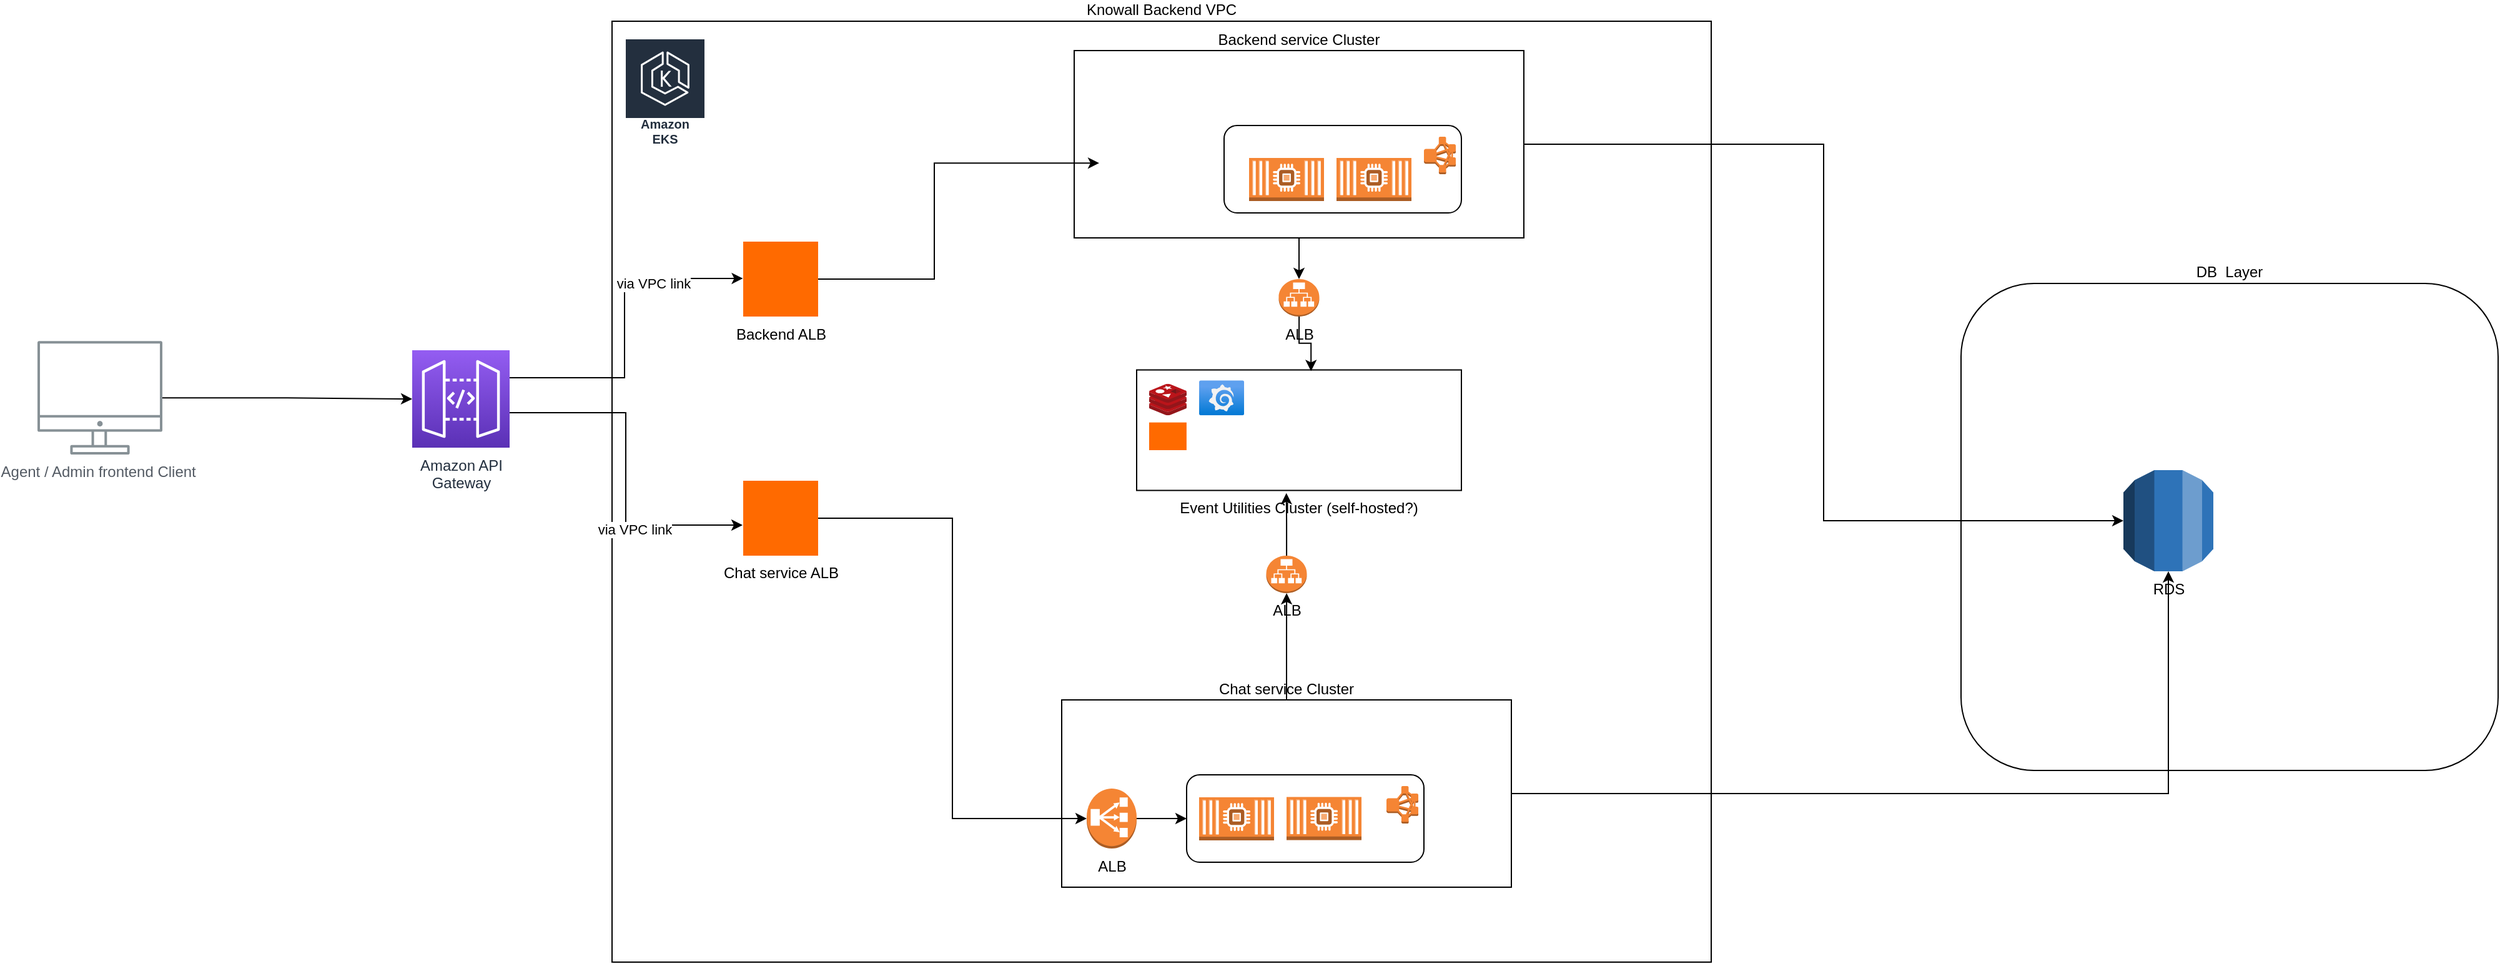 <mxfile version="26.0.16">
  <diagram id="Ht1M8jgEwFfnCIfOTk4-" name="Page-1">
    <mxGraphModel dx="2049" dy="1103" grid="1" gridSize="10" guides="1" tooltips="1" connect="1" arrows="1" fold="1" page="1" pageScale="1" pageWidth="1169" pageHeight="827" math="0" shadow="0">
      <root>
        <mxCell id="0" />
        <mxCell id="1" parent="0" />
        <mxCell id="Pvzh6Ev7fPEDGUTbmpKL-140" value="DB&amp;nbsp; Layer" style="rounded=1;whiteSpace=wrap;html=1;labelPosition=center;verticalLabelPosition=top;align=center;verticalAlign=bottom;" vertex="1" parent="1">
          <mxGeometry x="1800" y="280" width="430" height="390" as="geometry" />
        </mxCell>
        <mxCell id="Pvzh6Ev7fPEDGUTbmpKL-100" style="edgeStyle=orthogonalEdgeStyle;rounded=0;orthogonalLoop=1;jettySize=auto;html=1;" edge="1" parent="1" source="UEzPUAAOIrF-is8g5C7q-109" target="UEzPUAAOIrF-is8g5C7q-114">
          <mxGeometry relative="1" as="geometry" />
        </mxCell>
        <mxCell id="UEzPUAAOIrF-is8g5C7q-109" value="Agent / Admin frontend Client&amp;nbsp;" style="outlineConnect=0;gradientColor=none;fontColor=#545B64;strokeColor=none;fillColor=#879196;dashed=0;verticalLabelPosition=bottom;verticalAlign=top;align=center;html=1;fontSize=12;fontStyle=0;aspect=fixed;shape=mxgraph.aws4.illustration_desktop;pointerEvents=1;labelBackgroundColor=#ffffff;" parent="1" vertex="1">
          <mxGeometry x="260" y="326.1" width="100" height="91" as="geometry" />
        </mxCell>
        <mxCell id="UEzPUAAOIrF-is8g5C7q-114" value="Amazon API&lt;br&gt;Gateway&lt;br&gt;" style="outlineConnect=0;fontColor=#232F3E;gradientColor=#945DF2;gradientDirection=north;fillColor=#5A30B5;strokeColor=#ffffff;dashed=0;verticalLabelPosition=bottom;verticalAlign=top;align=center;html=1;fontSize=12;fontStyle=0;aspect=fixed;shape=mxgraph.aws4.resourceIcon;resIcon=mxgraph.aws4.api_gateway;labelBackgroundColor=#ffffff;" parent="1" vertex="1">
          <mxGeometry x="560" y="333.5" width="78" height="78" as="geometry" />
        </mxCell>
        <mxCell id="Pvzh6Ev7fPEDGUTbmpKL-43" value="RDS" style="outlineConnect=0;dashed=0;verticalLabelPosition=bottom;verticalAlign=top;align=center;html=1;shape=mxgraph.aws3.rds;fillColor=#2E73B8;gradientColor=none;" vertex="1" parent="1">
          <mxGeometry x="1930" y="429.5" width="72" height="81" as="geometry" />
        </mxCell>
        <mxCell id="Pvzh6Ev7fPEDGUTbmpKL-49" value="Knowall Backend VPC" style="rounded=0;whiteSpace=wrap;html=1;labelPosition=center;verticalLabelPosition=top;align=center;verticalAlign=bottom;" vertex="1" parent="1">
          <mxGeometry x="720" y="70" width="880" height="753.5" as="geometry" />
        </mxCell>
        <mxCell id="Pvzh6Ev7fPEDGUTbmpKL-50" value="Amazon EKS" style="sketch=0;outlineConnect=0;fontColor=#232F3E;gradientColor=none;strokeColor=#ffffff;fillColor=#232F3E;dashed=0;verticalLabelPosition=middle;verticalAlign=bottom;align=center;html=1;whiteSpace=wrap;fontSize=10;fontStyle=1;spacing=3;shape=mxgraph.aws4.productIcon;prIcon=mxgraph.aws4.eks;" vertex="1" parent="1">
          <mxGeometry x="730" y="83.5" width="65" height="90" as="geometry" />
        </mxCell>
        <mxCell id="Pvzh6Ev7fPEDGUTbmpKL-68" value="" style="group" vertex="1" connectable="0" parent="1">
          <mxGeometry x="1090" y="93.5" width="360" height="150" as="geometry" />
        </mxCell>
        <mxCell id="Pvzh6Ev7fPEDGUTbmpKL-60" value="Backend service Cluster" style="rounded=0;whiteSpace=wrap;html=1;labelPosition=center;verticalLabelPosition=top;align=center;verticalAlign=bottom;" vertex="1" parent="Pvzh6Ev7fPEDGUTbmpKL-68">
          <mxGeometry width="360" height="150" as="geometry" />
        </mxCell>
        <mxCell id="Pvzh6Ev7fPEDGUTbmpKL-116" value="" style="group" vertex="1" connectable="0" parent="Pvzh6Ev7fPEDGUTbmpKL-68">
          <mxGeometry x="120" y="60" width="190" height="70" as="geometry" />
        </mxCell>
        <mxCell id="Pvzh6Ev7fPEDGUTbmpKL-117" value="" style="rounded=1;whiteSpace=wrap;html=1;" vertex="1" parent="Pvzh6Ev7fPEDGUTbmpKL-116">
          <mxGeometry width="190" height="70" as="geometry" />
        </mxCell>
        <mxCell id="Pvzh6Ev7fPEDGUTbmpKL-118" value="" style="outlineConnect=0;dashed=0;verticalLabelPosition=bottom;verticalAlign=top;align=center;html=1;shape=mxgraph.aws3.emr_cluster;fillColor=#F58534;gradientColor=none;" vertex="1" parent="Pvzh6Ev7fPEDGUTbmpKL-116">
          <mxGeometry x="160" y="9" width="25.5" height="30" as="geometry" />
        </mxCell>
        <mxCell id="Pvzh6Ev7fPEDGUTbmpKL-123" value="" style="outlineConnect=0;dashed=0;verticalLabelPosition=bottom;verticalAlign=top;align=center;html=1;shape=mxgraph.aws3.ec2_compute_container_2;fillColor=#F58534;gradientColor=none;" vertex="1" parent="Pvzh6Ev7fPEDGUTbmpKL-116">
          <mxGeometry x="20" y="26" width="60" height="34.5" as="geometry" />
        </mxCell>
        <mxCell id="Pvzh6Ev7fPEDGUTbmpKL-124" value="" style="outlineConnect=0;dashed=0;verticalLabelPosition=bottom;verticalAlign=top;align=center;html=1;shape=mxgraph.aws3.ec2_compute_container_2;fillColor=#F58534;gradientColor=none;" vertex="1" parent="Pvzh6Ev7fPEDGUTbmpKL-116">
          <mxGeometry x="90" y="26" width="60" height="34.5" as="geometry" />
        </mxCell>
        <mxCell id="Pvzh6Ev7fPEDGUTbmpKL-69" value="" style="group" vertex="1" connectable="0" parent="1">
          <mxGeometry x="1080" y="613.5" width="360" height="150" as="geometry" />
        </mxCell>
        <mxCell id="Pvzh6Ev7fPEDGUTbmpKL-70" value="Chat service&amp;nbsp;&lt;span style=&quot;background-color: transparent; color: light-dark(rgb(0, 0, 0), rgb(255, 255, 255));&quot;&gt;Cluster&lt;/span&gt;" style="rounded=0;whiteSpace=wrap;html=1;labelPosition=center;verticalLabelPosition=top;align=center;verticalAlign=bottom;" vertex="1" parent="Pvzh6Ev7fPEDGUTbmpKL-69">
          <mxGeometry width="360" height="150" as="geometry" />
        </mxCell>
        <mxCell id="Pvzh6Ev7fPEDGUTbmpKL-120" style="edgeStyle=orthogonalEdgeStyle;rounded=0;orthogonalLoop=1;jettySize=auto;html=1;" edge="1" parent="Pvzh6Ev7fPEDGUTbmpKL-69" source="Pvzh6Ev7fPEDGUTbmpKL-93" target="Pvzh6Ev7fPEDGUTbmpKL-114">
          <mxGeometry relative="1" as="geometry" />
        </mxCell>
        <mxCell id="Pvzh6Ev7fPEDGUTbmpKL-93" value="ALB" style="outlineConnect=0;dashed=0;verticalLabelPosition=bottom;verticalAlign=top;align=center;html=1;shape=mxgraph.aws3.classic_load_balancer;fillColor=#F58534;gradientColor=none;" vertex="1" parent="Pvzh6Ev7fPEDGUTbmpKL-69">
          <mxGeometry x="20" y="71" width="40" height="48" as="geometry" />
        </mxCell>
        <mxCell id="Pvzh6Ev7fPEDGUTbmpKL-115" value="" style="group" vertex="1" connectable="0" parent="Pvzh6Ev7fPEDGUTbmpKL-69">
          <mxGeometry x="100" y="60" width="190" height="70" as="geometry" />
        </mxCell>
        <mxCell id="Pvzh6Ev7fPEDGUTbmpKL-114" value="" style="rounded=1;whiteSpace=wrap;html=1;" vertex="1" parent="Pvzh6Ev7fPEDGUTbmpKL-115">
          <mxGeometry width="190" height="70" as="geometry" />
        </mxCell>
        <mxCell id="Pvzh6Ev7fPEDGUTbmpKL-71" value="" style="outlineConnect=0;dashed=0;verticalLabelPosition=bottom;verticalAlign=top;align=center;html=1;shape=mxgraph.aws3.emr_cluster;fillColor=#F58534;gradientColor=none;" vertex="1" parent="Pvzh6Ev7fPEDGUTbmpKL-115">
          <mxGeometry x="160" y="9" width="25.5" height="30" as="geometry" />
        </mxCell>
        <mxCell id="Pvzh6Ev7fPEDGUTbmpKL-121" value="" style="outlineConnect=0;dashed=0;verticalLabelPosition=bottom;verticalAlign=top;align=center;html=1;shape=mxgraph.aws3.ec2_compute_container_2;fillColor=#F58534;gradientColor=none;" vertex="1" parent="Pvzh6Ev7fPEDGUTbmpKL-115">
          <mxGeometry x="10" y="18" width="60" height="34.5" as="geometry" />
        </mxCell>
        <mxCell id="Pvzh6Ev7fPEDGUTbmpKL-122" value="" style="outlineConnect=0;dashed=0;verticalLabelPosition=bottom;verticalAlign=top;align=center;html=1;shape=mxgraph.aws3.ec2_compute_container_2;fillColor=#F58534;gradientColor=none;" vertex="1" parent="Pvzh6Ev7fPEDGUTbmpKL-115">
          <mxGeometry x="80" y="17.75" width="60" height="34.5" as="geometry" />
        </mxCell>
        <mxCell id="Pvzh6Ev7fPEDGUTbmpKL-95" style="edgeStyle=orthogonalEdgeStyle;rounded=0;orthogonalLoop=1;jettySize=auto;html=1;" edge="1" parent="1" source="Pvzh6Ev7fPEDGUTbmpKL-72">
          <mxGeometry relative="1" as="geometry">
            <mxPoint x="1110" y="183.571" as="targetPoint" />
            <Array as="points">
              <mxPoint x="978" y="276.5" />
              <mxPoint x="978" y="183.5" />
            </Array>
          </mxGeometry>
        </mxCell>
        <mxCell id="Pvzh6Ev7fPEDGUTbmpKL-72" value="Backend ALB" style="points=[];aspect=fixed;html=1;align=center;shadow=0;dashed=0;fillColor=#FF6A00;strokeColor=none;shape=mxgraph.alibaba_cloud.alb_application_load_balancer_02;labelPosition=center;verticalLabelPosition=bottom;verticalAlign=top;" vertex="1" parent="1">
          <mxGeometry x="825" y="246.5" width="60" height="60" as="geometry" />
        </mxCell>
        <mxCell id="Pvzh6Ev7fPEDGUTbmpKL-83" value="Chat service ALB" style="points=[];aspect=fixed;html=1;align=center;shadow=0;dashed=0;fillColor=#FF6A00;strokeColor=none;shape=mxgraph.alibaba_cloud.alb_application_load_balancer_02;labelPosition=center;verticalLabelPosition=bottom;verticalAlign=top;" vertex="1" parent="1">
          <mxGeometry x="825" y="438" width="60" height="60" as="geometry" />
        </mxCell>
        <mxCell id="Pvzh6Ev7fPEDGUTbmpKL-84" style="edgeStyle=orthogonalEdgeStyle;rounded=0;orthogonalLoop=1;jettySize=auto;html=1;entryX=-0.004;entryY=0.491;entryDx=0;entryDy=0;entryPerimeter=0;" edge="1" parent="1" source="UEzPUAAOIrF-is8g5C7q-114" target="Pvzh6Ev7fPEDGUTbmpKL-72">
          <mxGeometry relative="1" as="geometry">
            <Array as="points">
              <mxPoint x="730" y="355.5" />
              <mxPoint x="730" y="275.5" />
            </Array>
          </mxGeometry>
        </mxCell>
        <mxCell id="Pvzh6Ev7fPEDGUTbmpKL-145" value="via VPC link" style="edgeLabel;html=1;align=center;verticalAlign=middle;resizable=0;points=[];" vertex="1" connectable="0" parent="Pvzh6Ev7fPEDGUTbmpKL-84">
          <mxGeometry x="0.457" y="-4" relative="1" as="geometry">
            <mxPoint as="offset" />
          </mxGeometry>
        </mxCell>
        <mxCell id="Pvzh6Ev7fPEDGUTbmpKL-85" style="edgeStyle=orthogonalEdgeStyle;rounded=0;orthogonalLoop=1;jettySize=auto;html=1;entryX=-0.008;entryY=0.592;entryDx=0;entryDy=0;entryPerimeter=0;" edge="1" parent="1" source="UEzPUAAOIrF-is8g5C7q-114" target="Pvzh6Ev7fPEDGUTbmpKL-83">
          <mxGeometry relative="1" as="geometry">
            <Array as="points">
              <mxPoint x="731" y="383.5" />
              <mxPoint x="731" y="473.5" />
            </Array>
          </mxGeometry>
        </mxCell>
        <mxCell id="Pvzh6Ev7fPEDGUTbmpKL-146" value="via VPC link" style="edgeLabel;html=1;align=center;verticalAlign=middle;resizable=0;points=[];" vertex="1" connectable="0" parent="Pvzh6Ev7fPEDGUTbmpKL-85">
          <mxGeometry x="0.375" y="-3" relative="1" as="geometry">
            <mxPoint as="offset" />
          </mxGeometry>
        </mxCell>
        <mxCell id="Pvzh6Ev7fPEDGUTbmpKL-96" style="edgeStyle=orthogonalEdgeStyle;rounded=0;orthogonalLoop=1;jettySize=auto;html=1;entryX=0;entryY=0.5;entryDx=0;entryDy=0;entryPerimeter=0;" edge="1" parent="1" source="Pvzh6Ev7fPEDGUTbmpKL-83" target="Pvzh6Ev7fPEDGUTbmpKL-93">
          <mxGeometry relative="1" as="geometry" />
        </mxCell>
        <mxCell id="Pvzh6Ev7fPEDGUTbmpKL-101" value="Event Utilities Cluster (self-hosted?)" style="rounded=0;whiteSpace=wrap;html=1;labelPosition=center;verticalLabelPosition=bottom;align=center;verticalAlign=top;" vertex="1" parent="1">
          <mxGeometry x="1140" y="349.25" width="260" height="96.5" as="geometry" />
        </mxCell>
        <mxCell id="Pvzh6Ev7fPEDGUTbmpKL-104" value="ALB" style="outlineConnect=0;dashed=0;verticalLabelPosition=bottom;verticalAlign=top;align=center;html=1;shape=mxgraph.aws3.application_load_balancer;fillColor=#F58534;gradientColor=none;" vertex="1" parent="1">
          <mxGeometry x="1243.75" y="498" width="32.5" height="30" as="geometry" />
        </mxCell>
        <mxCell id="Pvzh6Ev7fPEDGUTbmpKL-109" style="edgeStyle=orthogonalEdgeStyle;rounded=0;orthogonalLoop=1;jettySize=auto;html=1;entryX=0.537;entryY=0.01;entryDx=0;entryDy=0;entryPerimeter=0;" edge="1" parent="1" source="Pvzh6Ev7fPEDGUTbmpKL-108" target="Pvzh6Ev7fPEDGUTbmpKL-101">
          <mxGeometry relative="1" as="geometry" />
        </mxCell>
        <mxCell id="Pvzh6Ev7fPEDGUTbmpKL-108" value="ALB" style="outlineConnect=0;dashed=0;verticalLabelPosition=bottom;verticalAlign=top;align=center;html=1;shape=mxgraph.aws3.application_load_balancer;fillColor=#F58534;gradientColor=none;" vertex="1" parent="1">
          <mxGeometry x="1253.75" y="276.5" width="32.5" height="30" as="geometry" />
        </mxCell>
        <mxCell id="Pvzh6Ev7fPEDGUTbmpKL-110" style="edgeStyle=orthogonalEdgeStyle;rounded=0;orthogonalLoop=1;jettySize=auto;html=1;entryX=0.5;entryY=0;entryDx=0;entryDy=0;entryPerimeter=0;" edge="1" parent="1" source="Pvzh6Ev7fPEDGUTbmpKL-60" target="Pvzh6Ev7fPEDGUTbmpKL-108">
          <mxGeometry relative="1" as="geometry" />
        </mxCell>
        <mxCell id="Pvzh6Ev7fPEDGUTbmpKL-111" value="" style="image;sketch=0;aspect=fixed;html=1;points=[];align=center;fontSize=12;image=img/lib/mscae/Cache_Redis_Product.svg;" vertex="1" parent="1">
          <mxGeometry x="1150" y="360.4" width="30" height="25.2" as="geometry" />
        </mxCell>
        <mxCell id="Pvzh6Ev7fPEDGUTbmpKL-112" value="" style="points=[];aspect=fixed;html=1;align=center;shadow=0;dashed=0;fillColor=#FF6A00;strokeColor=none;shape=mxgraph.alibaba_cloud.kafka;" vertex="1" parent="1">
          <mxGeometry x="1150" y="391.31" width="29.95" height="22.19" as="geometry" />
        </mxCell>
        <mxCell id="Pvzh6Ev7fPEDGUTbmpKL-113" value="" style="image;aspect=fixed;html=1;points=[];align=center;fontSize=12;image=img/lib/azure2/other/Grafana.svg;" vertex="1" parent="1">
          <mxGeometry x="1190" y="357.6" width="36.06" height="28" as="geometry" />
        </mxCell>
        <mxCell id="Pvzh6Ev7fPEDGUTbmpKL-125" style="edgeStyle=orthogonalEdgeStyle;rounded=0;orthogonalLoop=1;jettySize=auto;html=1;" edge="1" parent="1" source="Pvzh6Ev7fPEDGUTbmpKL-70" target="Pvzh6Ev7fPEDGUTbmpKL-104">
          <mxGeometry relative="1" as="geometry" />
        </mxCell>
        <mxCell id="Pvzh6Ev7fPEDGUTbmpKL-127" style="edgeStyle=orthogonalEdgeStyle;rounded=0;orthogonalLoop=1;jettySize=auto;html=1;entryX=0.461;entryY=1.022;entryDx=0;entryDy=0;entryPerimeter=0;" edge="1" parent="1" source="Pvzh6Ev7fPEDGUTbmpKL-104" target="Pvzh6Ev7fPEDGUTbmpKL-101">
          <mxGeometry relative="1" as="geometry" />
        </mxCell>
        <mxCell id="Pvzh6Ev7fPEDGUTbmpKL-143" style="edgeStyle=orthogonalEdgeStyle;rounded=0;orthogonalLoop=1;jettySize=auto;html=1;entryX=0;entryY=0.5;entryDx=0;entryDy=0;entryPerimeter=0;" edge="1" parent="1" source="Pvzh6Ev7fPEDGUTbmpKL-60" target="Pvzh6Ev7fPEDGUTbmpKL-43">
          <mxGeometry relative="1" as="geometry" />
        </mxCell>
        <mxCell id="Pvzh6Ev7fPEDGUTbmpKL-144" style="edgeStyle=orthogonalEdgeStyle;rounded=0;orthogonalLoop=1;jettySize=auto;html=1;" edge="1" parent="1" source="Pvzh6Ev7fPEDGUTbmpKL-70" target="Pvzh6Ev7fPEDGUTbmpKL-43">
          <mxGeometry relative="1" as="geometry" />
        </mxCell>
      </root>
    </mxGraphModel>
  </diagram>
</mxfile>
